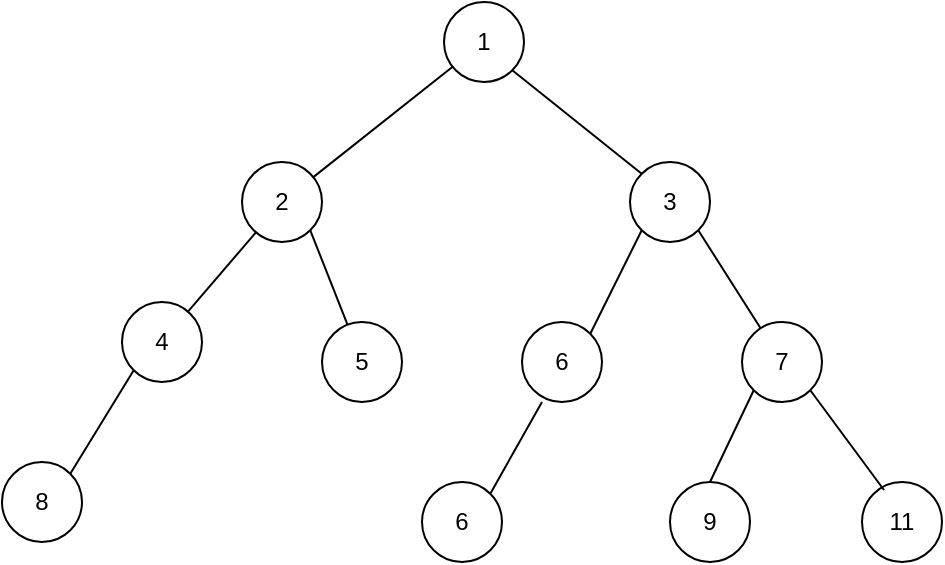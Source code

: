 <mxfile>
    <diagram id="ifmz7xraFiHzpMvH6b9s" name="第 1 页">
        <mxGraphModel dx="627" dy="341" grid="1" gridSize="10" guides="1" tooltips="1" connect="1" arrows="1" fold="1" page="1" pageScale="1" pageWidth="827" pageHeight="1169" math="0" shadow="0">
            <root>
                <mxCell id="0"/>
                <mxCell id="1" parent="0"/>
                <mxCell id="2" value="1" style="ellipse;whiteSpace=wrap;html=1;aspect=fixed;" parent="1" vertex="1">
                    <mxGeometry x="301" y="6" width="40" height="40" as="geometry"/>
                </mxCell>
                <mxCell id="3" value="2" style="ellipse;whiteSpace=wrap;html=1;aspect=fixed;" parent="1" vertex="1">
                    <mxGeometry x="200" y="86" width="40" height="40" as="geometry"/>
                </mxCell>
                <mxCell id="4" value="3" style="ellipse;whiteSpace=wrap;html=1;aspect=fixed;" parent="1" vertex="1">
                    <mxGeometry x="394" y="86" width="40" height="40" as="geometry"/>
                </mxCell>
                <mxCell id="5" value="5" style="ellipse;whiteSpace=wrap;html=1;aspect=fixed;" parent="1" vertex="1">
                    <mxGeometry x="240" y="166" width="40" height="40" as="geometry"/>
                </mxCell>
                <mxCell id="6" value="4" style="ellipse;whiteSpace=wrap;html=1;aspect=fixed;" parent="1" vertex="1">
                    <mxGeometry x="140" y="156" width="40" height="40" as="geometry"/>
                </mxCell>
                <mxCell id="7" value="8" style="ellipse;whiteSpace=wrap;html=1;aspect=fixed;" parent="1" vertex="1">
                    <mxGeometry x="80" y="236" width="40" height="40" as="geometry"/>
                </mxCell>
                <mxCell id="8" value="6" style="ellipse;whiteSpace=wrap;html=1;aspect=fixed;" parent="1" vertex="1">
                    <mxGeometry x="340" y="166" width="40" height="40" as="geometry"/>
                </mxCell>
                <mxCell id="9" value="7" style="ellipse;whiteSpace=wrap;html=1;aspect=fixed;" parent="1" vertex="1">
                    <mxGeometry x="450" y="166" width="40" height="40" as="geometry"/>
                </mxCell>
                <mxCell id="12" value="" style="endArrow=none;html=1;" parent="1" source="3" target="2" edge="1">
                    <mxGeometry width="50" height="50" relative="1" as="geometry">
                        <mxPoint x="320" y="256" as="sourcePoint"/>
                        <mxPoint x="370" y="206" as="targetPoint"/>
                    </mxGeometry>
                </mxCell>
                <mxCell id="13" value="" style="endArrow=none;html=1;" parent="1" source="6" target="3" edge="1">
                    <mxGeometry width="50" height="50" relative="1" as="geometry">
                        <mxPoint x="320" y="256" as="sourcePoint"/>
                        <mxPoint x="370" y="206" as="targetPoint"/>
                    </mxGeometry>
                </mxCell>
                <mxCell id="14" value="" style="endArrow=none;html=1;entryX=1;entryY=1;entryDx=0;entryDy=0;" parent="1" source="5" target="3" edge="1">
                    <mxGeometry width="50" height="50" relative="1" as="geometry">
                        <mxPoint x="320" y="256" as="sourcePoint"/>
                        <mxPoint x="370" y="206" as="targetPoint"/>
                    </mxGeometry>
                </mxCell>
                <mxCell id="15" value="" style="endArrow=none;html=1;exitX=1;exitY=0;exitDx=0;exitDy=0;entryX=0;entryY=1;entryDx=0;entryDy=0;" parent="1" source="7" target="6" edge="1">
                    <mxGeometry width="50" height="50" relative="1" as="geometry">
                        <mxPoint x="320" y="256" as="sourcePoint"/>
                        <mxPoint x="150" y="176" as="targetPoint"/>
                    </mxGeometry>
                </mxCell>
                <mxCell id="16" value="" style="endArrow=none;html=1;entryX=0;entryY=0;entryDx=0;entryDy=0;exitX=1;exitY=1;exitDx=0;exitDy=0;" parent="1" source="2" target="4" edge="1">
                    <mxGeometry width="50" height="50" relative="1" as="geometry">
                        <mxPoint x="320" y="236" as="sourcePoint"/>
                        <mxPoint x="370" y="186" as="targetPoint"/>
                    </mxGeometry>
                </mxCell>
                <mxCell id="18" value="" style="endArrow=none;html=1;entryX=0;entryY=1;entryDx=0;entryDy=0;exitX=1;exitY=0;exitDx=0;exitDy=0;" parent="1" source="8" target="4" edge="1">
                    <mxGeometry width="50" height="50" relative="1" as="geometry">
                        <mxPoint x="320" y="236" as="sourcePoint"/>
                        <mxPoint x="370" y="186" as="targetPoint"/>
                    </mxGeometry>
                </mxCell>
                <mxCell id="19" value="" style="endArrow=none;html=1;entryX=1;entryY=1;entryDx=0;entryDy=0;" parent="1" source="9" target="4" edge="1">
                    <mxGeometry width="50" height="50" relative="1" as="geometry">
                        <mxPoint x="456" y="160" as="sourcePoint"/>
                        <mxPoint x="370" y="186" as="targetPoint"/>
                    </mxGeometry>
                </mxCell>
                <mxCell id="20" value="6" style="ellipse;whiteSpace=wrap;html=1;aspect=fixed;" parent="1" vertex="1">
                    <mxGeometry x="290" y="246" width="40" height="40" as="geometry"/>
                </mxCell>
                <mxCell id="21" value="" style="endArrow=none;html=1;exitX=1;exitY=0;exitDx=0;exitDy=0;" parent="1" source="20" edge="1">
                    <mxGeometry width="50" height="50" relative="1" as="geometry">
                        <mxPoint x="340" y="206" as="sourcePoint"/>
                        <mxPoint x="350" y="206" as="targetPoint"/>
                    </mxGeometry>
                </mxCell>
                <mxCell id="22" value="9" style="ellipse;whiteSpace=wrap;html=1;aspect=fixed;" parent="1" vertex="1">
                    <mxGeometry x="414" y="246" width="40" height="40" as="geometry"/>
                </mxCell>
                <mxCell id="23" value="" style="endArrow=none;html=1;entryX=0;entryY=1;entryDx=0;entryDy=0;exitX=0.5;exitY=0;exitDx=0;exitDy=0;" parent="1" source="22" target="9" edge="1">
                    <mxGeometry width="50" height="50" relative="1" as="geometry">
                        <mxPoint x="340" y="206" as="sourcePoint"/>
                        <mxPoint x="390" y="156" as="targetPoint"/>
                    </mxGeometry>
                </mxCell>
                <mxCell id="24" value="11" style="ellipse;whiteSpace=wrap;html=1;aspect=fixed;" parent="1" vertex="1">
                    <mxGeometry x="510" y="246" width="40" height="40" as="geometry"/>
                </mxCell>
                <mxCell id="25" value="" style="endArrow=none;html=1;entryX=1;entryY=1;entryDx=0;entryDy=0;" parent="1" target="9" edge="1">
                    <mxGeometry width="50" height="50" relative="1" as="geometry">
                        <mxPoint x="521" y="250" as="sourcePoint"/>
                        <mxPoint x="390" y="156" as="targetPoint"/>
                    </mxGeometry>
                </mxCell>
            </root>
        </mxGraphModel>
    </diagram>
</mxfile>